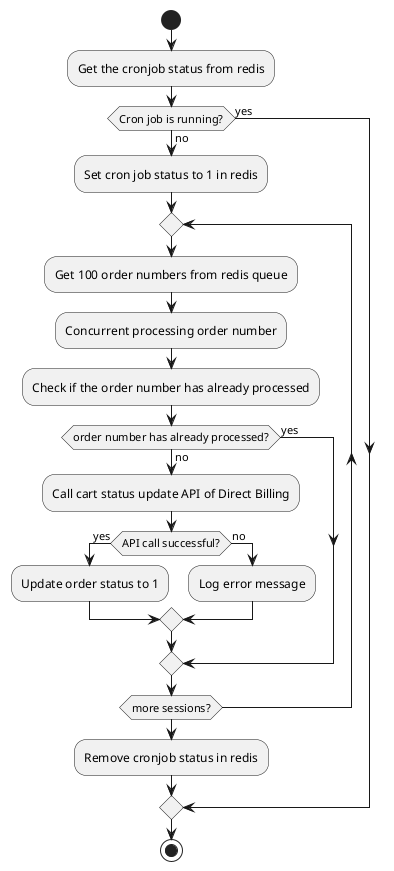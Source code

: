 @startuml
'https://plantuml.com/activity-diagram-beta

start
:Get the cronjob status from redis;
if (Cron job is running?) then (yes)
else (no)
:Set cron job status to 1 in redis;
repeat
:Get 100 order numbers from redis queue;
    :Concurrent processing order number;
    :Check if the order number has already processed;
    if (order number has already processed?) then (no)
        :Call cart status update API of Direct Billing;
        if (API call successful?) then (yes)
            :Update order status to 1;
        else (no)
            :Log error message;
        endif
    else (yes)
    endif
repeat while (more sessions?)
:Remove cronjob status in redis;
endif

stop

@enduml
